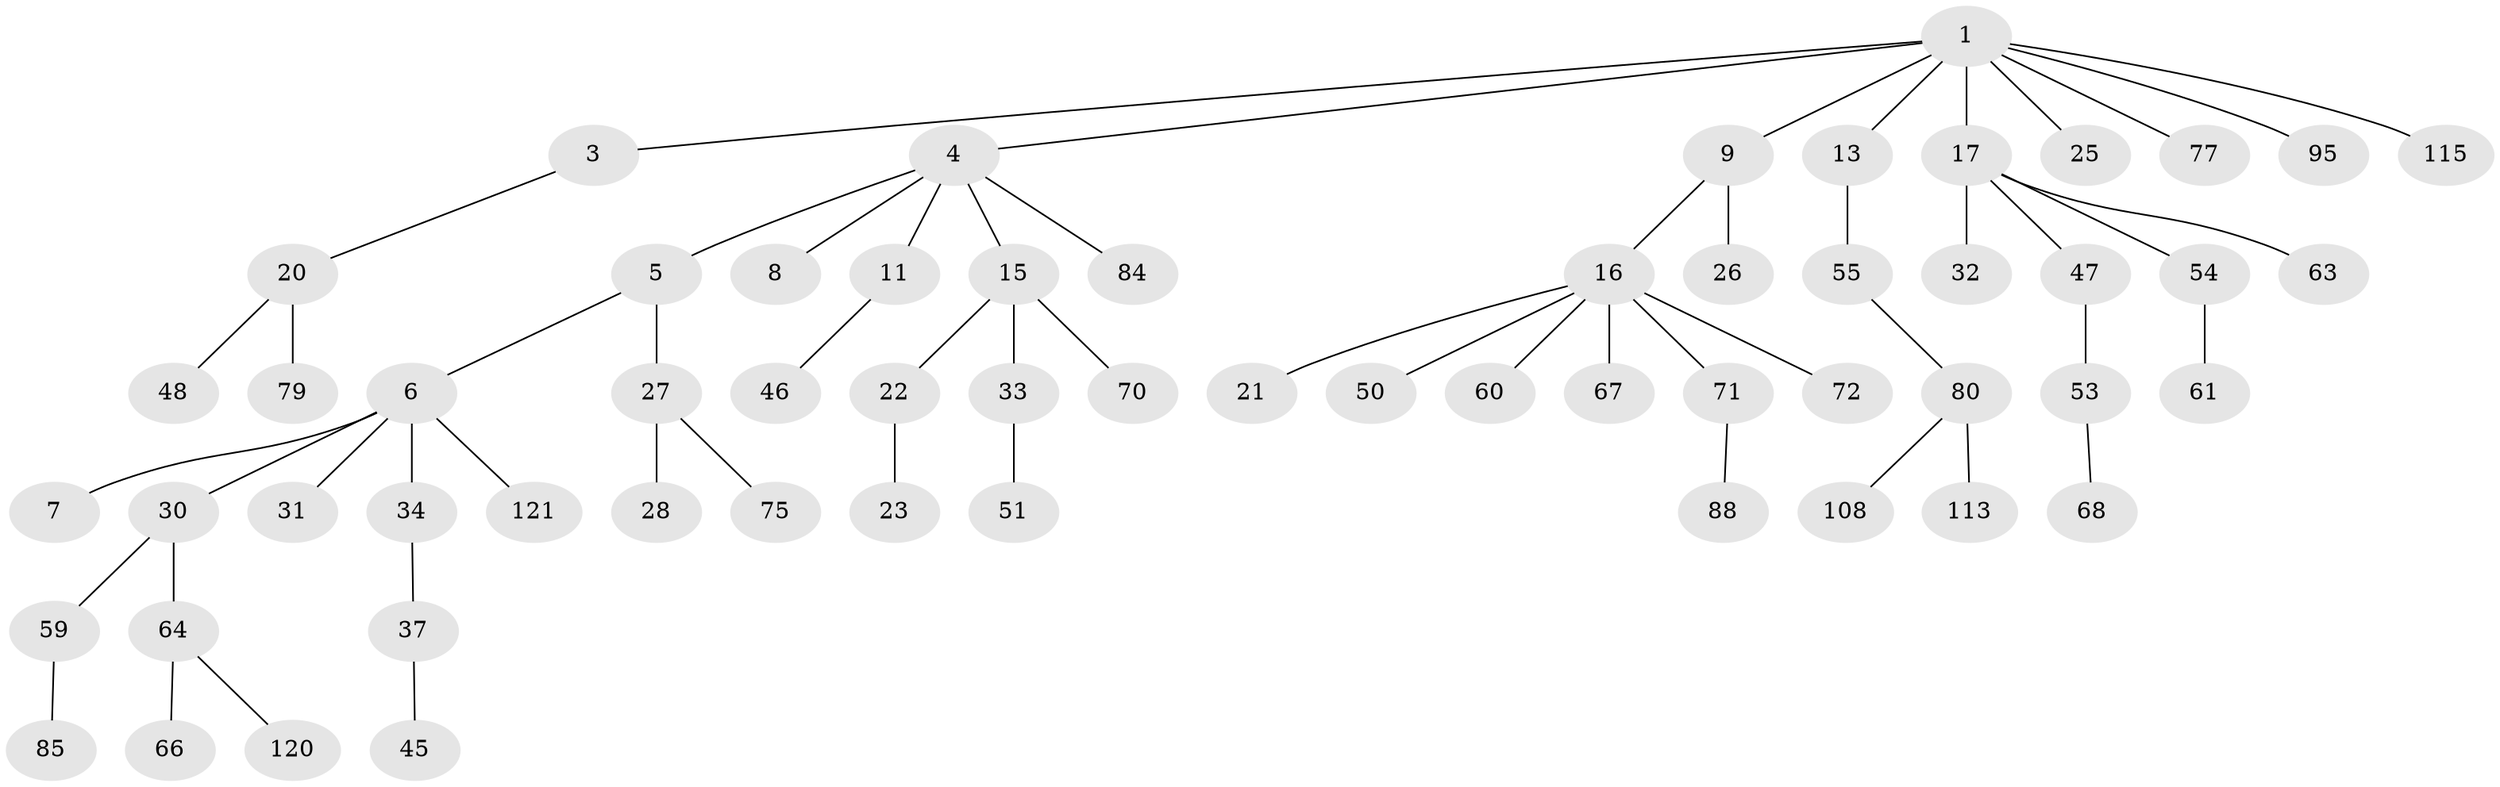 // original degree distribution, {6: 0.01652892561983471, 5: 0.024793388429752067, 3: 0.10743801652892562, 2: 0.3140495867768595, 1: 0.45454545454545453, 7: 0.008264462809917356, 4: 0.0743801652892562}
// Generated by graph-tools (version 1.1) at 2025/15/03/09/25 04:15:33]
// undirected, 60 vertices, 59 edges
graph export_dot {
graph [start="1"]
  node [color=gray90,style=filled];
  1 [super="+2"];
  3 [super="+58+12"];
  4 [super="+10"];
  5;
  6;
  7 [super="+36"];
  8;
  9 [super="+103+111+14+90+35+57"];
  11 [super="+117+40"];
  13 [super="+38"];
  15;
  16 [super="+18+19"];
  17 [super="+39+41+109"];
  20 [super="+24+29+94"];
  21 [super="+81"];
  22 [super="+86"];
  23;
  25 [super="+87"];
  26;
  27 [super="+69"];
  28;
  30 [super="+49+52"];
  31;
  32 [super="+78"];
  33 [super="+43"];
  34;
  37 [super="+83+42"];
  45 [super="+101"];
  46;
  47;
  48 [super="+56"];
  50;
  51 [super="+107"];
  53 [super="+62"];
  54;
  55 [super="+99"];
  59;
  60;
  61;
  63;
  64;
  66;
  67 [super="+104"];
  68;
  70 [super="+102"];
  71 [super="+73"];
  72;
  75 [super="+118"];
  77;
  79;
  80 [super="+82"];
  84 [super="+106"];
  85;
  88;
  95;
  108;
  113;
  115 [super="+116"];
  120;
  121;
  1 -- 3;
  1 -- 4;
  1 -- 17;
  1 -- 77;
  1 -- 95;
  1 -- 115;
  1 -- 9;
  1 -- 13;
  1 -- 25;
  3 -- 20;
  4 -- 5;
  4 -- 8;
  4 -- 84;
  4 -- 11;
  4 -- 15;
  5 -- 6;
  5 -- 27;
  6 -- 7;
  6 -- 30;
  6 -- 31;
  6 -- 34;
  6 -- 121;
  9 -- 16;
  9 -- 26;
  11 -- 46;
  13 -- 55;
  15 -- 22;
  15 -- 33;
  15 -- 70;
  16 -- 67;
  16 -- 50;
  16 -- 72;
  16 -- 71;
  16 -- 60;
  16 -- 21;
  17 -- 32;
  17 -- 47;
  17 -- 63;
  17 -- 54;
  20 -- 48;
  20 -- 79;
  22 -- 23;
  27 -- 28;
  27 -- 75;
  30 -- 59;
  30 -- 64;
  33 -- 51;
  34 -- 37;
  37 -- 45;
  47 -- 53;
  53 -- 68;
  54 -- 61;
  55 -- 80;
  59 -- 85;
  64 -- 66;
  64 -- 120;
  71 -- 88;
  80 -- 108;
  80 -- 113;
}

